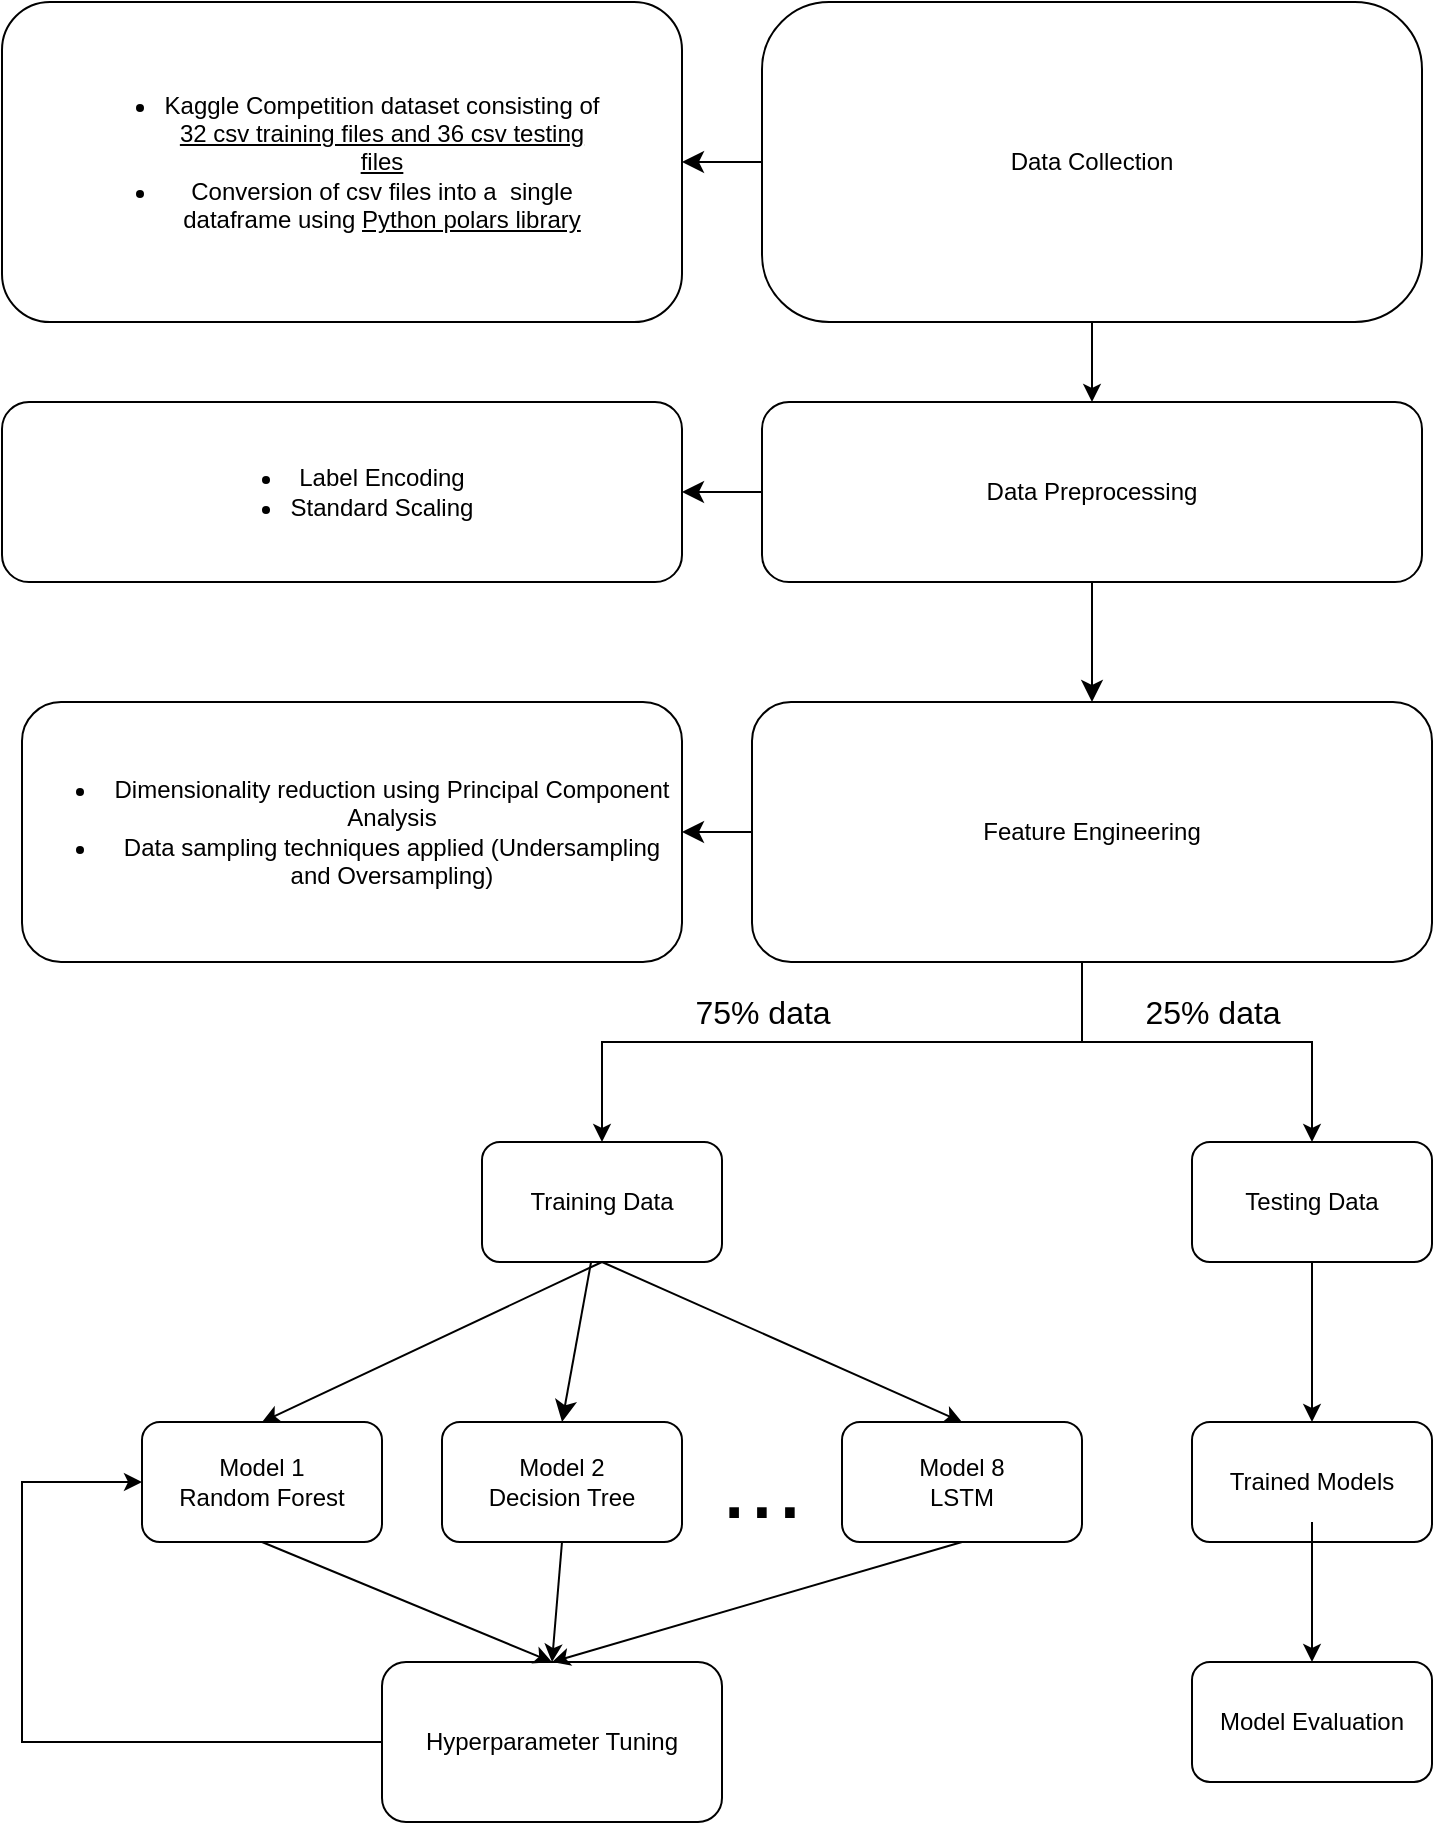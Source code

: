 <mxfile version="24.0.8" type="device">
  <diagram name="Page-1" id="xE6QvkPt3xnHSawGOFtM">
    <mxGraphModel dx="2762" dy="2168" grid="1" gridSize="10" guides="1" tooltips="1" connect="1" arrows="1" fold="1" page="1" pageScale="1" pageWidth="850" pageHeight="1100" math="0" shadow="0">
      <root>
        <mxCell id="0" />
        <mxCell id="1" parent="0" />
        <mxCell id="9Sfzev90A-8rDPxd5bun-11" value="" style="edgeStyle=none;curved=1;rounded=0;orthogonalLoop=1;jettySize=auto;html=1;fontSize=12;startSize=8;endSize=8;" edge="1" parent="1" source="58v3_rjF3l46maqcKY1N-1" target="9Sfzev90A-8rDPxd5bun-10">
          <mxGeometry relative="1" as="geometry" />
        </mxCell>
        <mxCell id="58v3_rjF3l46maqcKY1N-1" value="&lt;div&gt;Data Collection&lt;/div&gt;" style="rounded=1;whiteSpace=wrap;html=1;arcSize=21;" parent="1" vertex="1">
          <mxGeometry x="-40" y="-210" width="330" height="160" as="geometry" />
        </mxCell>
        <mxCell id="9Sfzev90A-8rDPxd5bun-17" value="" style="edgeStyle=none;curved=1;rounded=0;orthogonalLoop=1;jettySize=auto;html=1;fontSize=12;startSize=8;endSize=8;" edge="1" parent="1" source="58v3_rjF3l46maqcKY1N-6" target="9Sfzev90A-8rDPxd5bun-15">
          <mxGeometry relative="1" as="geometry" />
        </mxCell>
        <mxCell id="58v3_rjF3l46maqcKY1N-6" value="&lt;div&gt;Feature Engineering&lt;/div&gt;" style="rounded=1;whiteSpace=wrap;html=1;" parent="1" vertex="1">
          <mxGeometry x="-45" y="140" width="340" height="130" as="geometry" />
        </mxCell>
        <mxCell id="58v3_rjF3l46maqcKY1N-9" value="&lt;div&gt;Model 1&lt;/div&gt;&lt;div&gt;&lt;span style=&quot;white-space: pre;&quot;&gt;Random Forest&lt;/span&gt;&lt;/div&gt;" style="whiteSpace=wrap;html=1;rounded=1;" parent="1" vertex="1">
          <mxGeometry x="-350" y="500" width="120" height="60" as="geometry" />
        </mxCell>
        <mxCell id="58v3_rjF3l46maqcKY1N-11" value="&lt;div&gt;Model 2&lt;/div&gt;&lt;div&gt;Decision Tree&lt;br&gt;&lt;/div&gt;" style="rounded=1;whiteSpace=wrap;html=1;" parent="1" vertex="1">
          <mxGeometry x="-200" y="500" width="120" height="60" as="geometry" />
        </mxCell>
        <mxCell id="58v3_rjF3l46maqcKY1N-13" value="" style="endArrow=classic;html=1;rounded=0;entryX=0.5;entryY=0;entryDx=0;entryDy=0;exitX=0.5;exitY=1;exitDx=0;exitDy=0;" parent="1" source="58v3_rjF3l46maqcKY1N-23" target="58v3_rjF3l46maqcKY1N-9" edge="1">
          <mxGeometry width="50" height="50" relative="1" as="geometry">
            <mxPoint x="-220" y="410" as="sourcePoint" />
            <mxPoint x="-160" y="510" as="targetPoint" />
          </mxGeometry>
        </mxCell>
        <mxCell id="58v3_rjF3l46maqcKY1N-14" value="&lt;div&gt;Model 8&lt;/div&gt;&lt;div&gt;LSTM&lt;br&gt;&lt;/div&gt;" style="rounded=1;whiteSpace=wrap;html=1;" parent="1" vertex="1">
          <mxGeometry y="500" width="120" height="60" as="geometry" />
        </mxCell>
        <mxCell id="58v3_rjF3l46maqcKY1N-17" value="" style="endArrow=classic;html=1;rounded=0;entryX=0.5;entryY=0;entryDx=0;entryDy=0;" parent="1" target="58v3_rjF3l46maqcKY1N-14" edge="1">
          <mxGeometry width="50" height="50" relative="1" as="geometry">
            <mxPoint x="-120" y="420" as="sourcePoint" />
            <mxPoint x="-160" y="510" as="targetPoint" />
          </mxGeometry>
        </mxCell>
        <mxCell id="58v3_rjF3l46maqcKY1N-18" value="&lt;font style=&quot;font-size: 50px;&quot;&gt;...&lt;/font&gt;" style="text;html=1;align=center;verticalAlign=middle;whiteSpace=wrap;rounded=0;" parent="1" vertex="1">
          <mxGeometry x="-70" y="500" width="60" height="60" as="geometry" />
        </mxCell>
        <mxCell id="58v3_rjF3l46maqcKY1N-19" value="Trained Models" style="rounded=1;whiteSpace=wrap;html=1;" parent="1" vertex="1">
          <mxGeometry x="175" y="500" width="120" height="60" as="geometry" />
        </mxCell>
        <mxCell id="58v3_rjF3l46maqcKY1N-21" value="" style="endArrow=classic;html=1;rounded=0;entryX=0.5;entryY=0;entryDx=0;entryDy=0;" parent="1" target="58v3_rjF3l46maqcKY1N-19" edge="1">
          <mxGeometry width="50" height="50" relative="1" as="geometry">
            <mxPoint x="235" y="420" as="sourcePoint" />
            <mxPoint x="285" y="370" as="targetPoint" />
          </mxGeometry>
        </mxCell>
        <mxCell id="58v3_rjF3l46maqcKY1N-23" value="Training Data" style="rounded=1;whiteSpace=wrap;html=1;" parent="1" vertex="1">
          <mxGeometry x="-180" y="360" width="120" height="60" as="geometry" />
        </mxCell>
        <mxCell id="58v3_rjF3l46maqcKY1N-24" value="Testing Data" style="rounded=1;whiteSpace=wrap;html=1;" parent="1" vertex="1">
          <mxGeometry x="175" y="360" width="120" height="60" as="geometry" />
        </mxCell>
        <mxCell id="58v3_rjF3l46maqcKY1N-25" value="" style="endArrow=classic;html=1;rounded=0;entryX=0.5;entryY=0;entryDx=0;entryDy=0;" parent="1" target="58v3_rjF3l46maqcKY1N-23" edge="1">
          <mxGeometry width="50" height="50" relative="1" as="geometry">
            <mxPoint x="120" y="270" as="sourcePoint" />
            <mxPoint x="-200" y="360" as="targetPoint" />
            <Array as="points">
              <mxPoint x="120" y="310" />
              <mxPoint x="-120" y="310" />
            </Array>
          </mxGeometry>
        </mxCell>
        <mxCell id="58v3_rjF3l46maqcKY1N-26" value="" style="endArrow=classic;html=1;rounded=0;entryX=0.5;entryY=0;entryDx=0;entryDy=0;" parent="1" target="58v3_rjF3l46maqcKY1N-24" edge="1">
          <mxGeometry width="50" height="50" relative="1" as="geometry">
            <mxPoint x="120" y="270" as="sourcePoint" />
            <mxPoint x="290" y="360" as="targetPoint" />
            <Array as="points">
              <mxPoint x="120" y="310" />
              <mxPoint x="235" y="310" />
            </Array>
          </mxGeometry>
        </mxCell>
        <mxCell id="58v3_rjF3l46maqcKY1N-27" value="Hyperparameter Tuning" style="rounded=1;whiteSpace=wrap;html=1;" parent="1" vertex="1">
          <mxGeometry x="-230" y="620" width="170" height="80" as="geometry" />
        </mxCell>
        <mxCell id="58v3_rjF3l46maqcKY1N-28" value="" style="endArrow=classic;html=1;rounded=0;entryX=0.5;entryY=0;entryDx=0;entryDy=0;" parent="1" edge="1">
          <mxGeometry width="50" height="50" relative="1" as="geometry">
            <mxPoint x="-140" y="560" as="sourcePoint" />
            <mxPoint x="-145" y="620" as="targetPoint" />
          </mxGeometry>
        </mxCell>
        <mxCell id="58v3_rjF3l46maqcKY1N-31" value="" style="endArrow=classic;html=1;rounded=0;entryX=0.5;entryY=0;entryDx=0;entryDy=0;exitX=0.5;exitY=1;exitDx=0;exitDy=0;" parent="1" source="58v3_rjF3l46maqcKY1N-9" edge="1">
          <mxGeometry width="50" height="50" relative="1" as="geometry">
            <mxPoint x="-290" y="570" as="sourcePoint" />
            <mxPoint x="-145" y="620" as="targetPoint" />
          </mxGeometry>
        </mxCell>
        <mxCell id="58v3_rjF3l46maqcKY1N-32" value="" style="endArrow=classic;html=1;rounded=0;entryX=0.5;entryY=0;entryDx=0;entryDy=0;" parent="1" edge="1">
          <mxGeometry width="50" height="50" relative="1" as="geometry">
            <mxPoint x="60" y="560" as="sourcePoint" />
            <mxPoint x="-145" y="620" as="targetPoint" />
          </mxGeometry>
        </mxCell>
        <mxCell id="58v3_rjF3l46maqcKY1N-33" value="" style="endArrow=classic;html=1;rounded=0;entryX=0;entryY=0.5;entryDx=0;entryDy=0;exitX=0;exitY=0.5;exitDx=0;exitDy=0;" parent="1" target="58v3_rjF3l46maqcKY1N-9" edge="1" source="58v3_rjF3l46maqcKY1N-27">
          <mxGeometry width="50" height="50" relative="1" as="geometry">
            <mxPoint x="-210" y="650" as="sourcePoint" />
            <mxPoint x="-410" y="490" as="targetPoint" />
            <Array as="points">
              <mxPoint x="-360" y="660" />
              <mxPoint x="-390" y="660" />
              <mxPoint x="-410" y="660" />
              <mxPoint x="-410" y="530" />
            </Array>
          </mxGeometry>
        </mxCell>
        <mxCell id="58v3_rjF3l46maqcKY1N-34" value="Model Evaluation" style="rounded=1;whiteSpace=wrap;html=1;" parent="1" vertex="1">
          <mxGeometry x="175" y="620" width="120" height="60" as="geometry" />
        </mxCell>
        <mxCell id="58v3_rjF3l46maqcKY1N-35" value="" style="endArrow=classic;html=1;rounded=0;entryX=0.5;entryY=0;entryDx=0;entryDy=0;" parent="1" target="58v3_rjF3l46maqcKY1N-34" edge="1">
          <mxGeometry width="50" height="50" relative="1" as="geometry">
            <mxPoint x="235" y="550" as="sourcePoint" />
            <mxPoint x="285" y="500" as="targetPoint" />
          </mxGeometry>
        </mxCell>
        <mxCell id="9Sfzev90A-8rDPxd5bun-4" value="" style="endArrow=classic;html=1;rounded=0;exitX=0.5;exitY=1;exitDx=0;exitDy=0;" edge="1" parent="1" source="58v3_rjF3l46maqcKY1N-1" target="58v3_rjF3l46maqcKY1N-4">
          <mxGeometry width="50" height="50" relative="1" as="geometry">
            <mxPoint x="390" y="50" as="sourcePoint" />
            <mxPoint x="390" y="140" as="targetPoint" />
            <Array as="points" />
          </mxGeometry>
        </mxCell>
        <mxCell id="9Sfzev90A-8rDPxd5bun-6" style="edgeStyle=none;curved=1;rounded=0;orthogonalLoop=1;jettySize=auto;html=1;entryX=0.5;entryY=0;entryDx=0;entryDy=0;fontSize=12;startSize=8;endSize=8;" edge="1" parent="1" source="58v3_rjF3l46maqcKY1N-4" target="58v3_rjF3l46maqcKY1N-6">
          <mxGeometry relative="1" as="geometry" />
        </mxCell>
        <mxCell id="9Sfzev90A-8rDPxd5bun-16" value="" style="edgeStyle=none;curved=1;rounded=0;orthogonalLoop=1;jettySize=auto;html=1;fontSize=12;startSize=8;endSize=8;" edge="1" parent="1" source="58v3_rjF3l46maqcKY1N-4" target="9Sfzev90A-8rDPxd5bun-13">
          <mxGeometry relative="1" as="geometry" />
        </mxCell>
        <mxCell id="58v3_rjF3l46maqcKY1N-4" value="&lt;div&gt;Data Preprocessing&lt;/div&gt;" style="rounded=1;whiteSpace=wrap;html=1;" parent="1" vertex="1">
          <mxGeometry x="-40" y="-10" width="330" height="90" as="geometry" />
        </mxCell>
        <mxCell id="9Sfzev90A-8rDPxd5bun-7" value="&lt;div&gt;75% data&lt;/div&gt;" style="text;html=1;align=center;verticalAlign=middle;resizable=0;points=[];autosize=1;strokeColor=none;fillColor=none;fontSize=16;" vertex="1" parent="1">
          <mxGeometry x="-85" y="280" width="90" height="30" as="geometry" />
        </mxCell>
        <mxCell id="9Sfzev90A-8rDPxd5bun-8" value="&lt;div&gt;25% data&lt;/div&gt;" style="text;html=1;align=center;verticalAlign=middle;resizable=0;points=[];autosize=1;strokeColor=none;fillColor=none;fontSize=16;" vertex="1" parent="1">
          <mxGeometry x="140" y="280" width="90" height="30" as="geometry" />
        </mxCell>
        <mxCell id="9Sfzev90A-8rDPxd5bun-9" style="edgeStyle=none;curved=1;rounded=0;orthogonalLoop=1;jettySize=auto;html=1;fontSize=12;startSize=8;endSize=8;entryX=0.5;entryY=0;entryDx=0;entryDy=0;" edge="1" parent="1" source="58v3_rjF3l46maqcKY1N-23" target="58v3_rjF3l46maqcKY1N-11">
          <mxGeometry relative="1" as="geometry">
            <mxPoint x="-130" y="540" as="targetPoint" />
          </mxGeometry>
        </mxCell>
        <mxCell id="9Sfzev90A-8rDPxd5bun-10" value="&lt;blockquote&gt;&lt;ul&gt;&lt;li&gt;Kaggle Competition dataset consisting of &lt;u&gt;32 csv training files and 36 csv testing files&lt;/u&gt;&lt;/li&gt;&lt;li&gt;Conversion of csv files into a&amp;nbsp; single dataframe using &lt;u&gt;Python polars library&lt;/u&gt;&lt;/li&gt;&lt;/ul&gt;&lt;/blockquote&gt;" style="rounded=1;whiteSpace=wrap;html=1;" vertex="1" parent="1">
          <mxGeometry x="-420" y="-210" width="340" height="160" as="geometry" />
        </mxCell>
        <mxCell id="9Sfzev90A-8rDPxd5bun-13" value="&lt;ul&gt;&lt;li&gt;Label Encoding&lt;/li&gt;&lt;li&gt;Standard Scaling&lt;br&gt;&lt;/li&gt;&lt;/ul&gt;" style="rounded=1;whiteSpace=wrap;html=1;" vertex="1" parent="1">
          <mxGeometry x="-420" y="-10" width="340" height="90" as="geometry" />
        </mxCell>
        <mxCell id="9Sfzev90A-8rDPxd5bun-15" value="&lt;ul&gt;&lt;li&gt;Dimensionality reduction using Principal Component Analysis&lt;/li&gt;&lt;li&gt;Data sampling techniques applied (Undersampling and Oversampling)&lt;br&gt;&lt;/li&gt;&lt;/ul&gt;" style="rounded=1;whiteSpace=wrap;html=1;" vertex="1" parent="1">
          <mxGeometry x="-410" y="140" width="330" height="130" as="geometry" />
        </mxCell>
      </root>
    </mxGraphModel>
  </diagram>
</mxfile>
